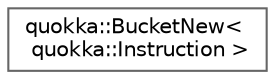 digraph "Graphical Class Hierarchy"
{
 // LATEX_PDF_SIZE
  bgcolor="transparent";
  edge [fontname=Helvetica,fontsize=10,labelfontname=Helvetica,labelfontsize=10];
  node [fontname=Helvetica,fontsize=10,shape=box,height=0.2,width=0.4];
  rankdir="LR";
  Node0 [id="Node000000",label="quokka::BucketNew\<\l quokka::Instruction \>",height=0.2,width=0.4,color="grey40", fillcolor="white", style="filled",URL="$classquokka_1_1BucketNew.html",tooltip=" "];
}
